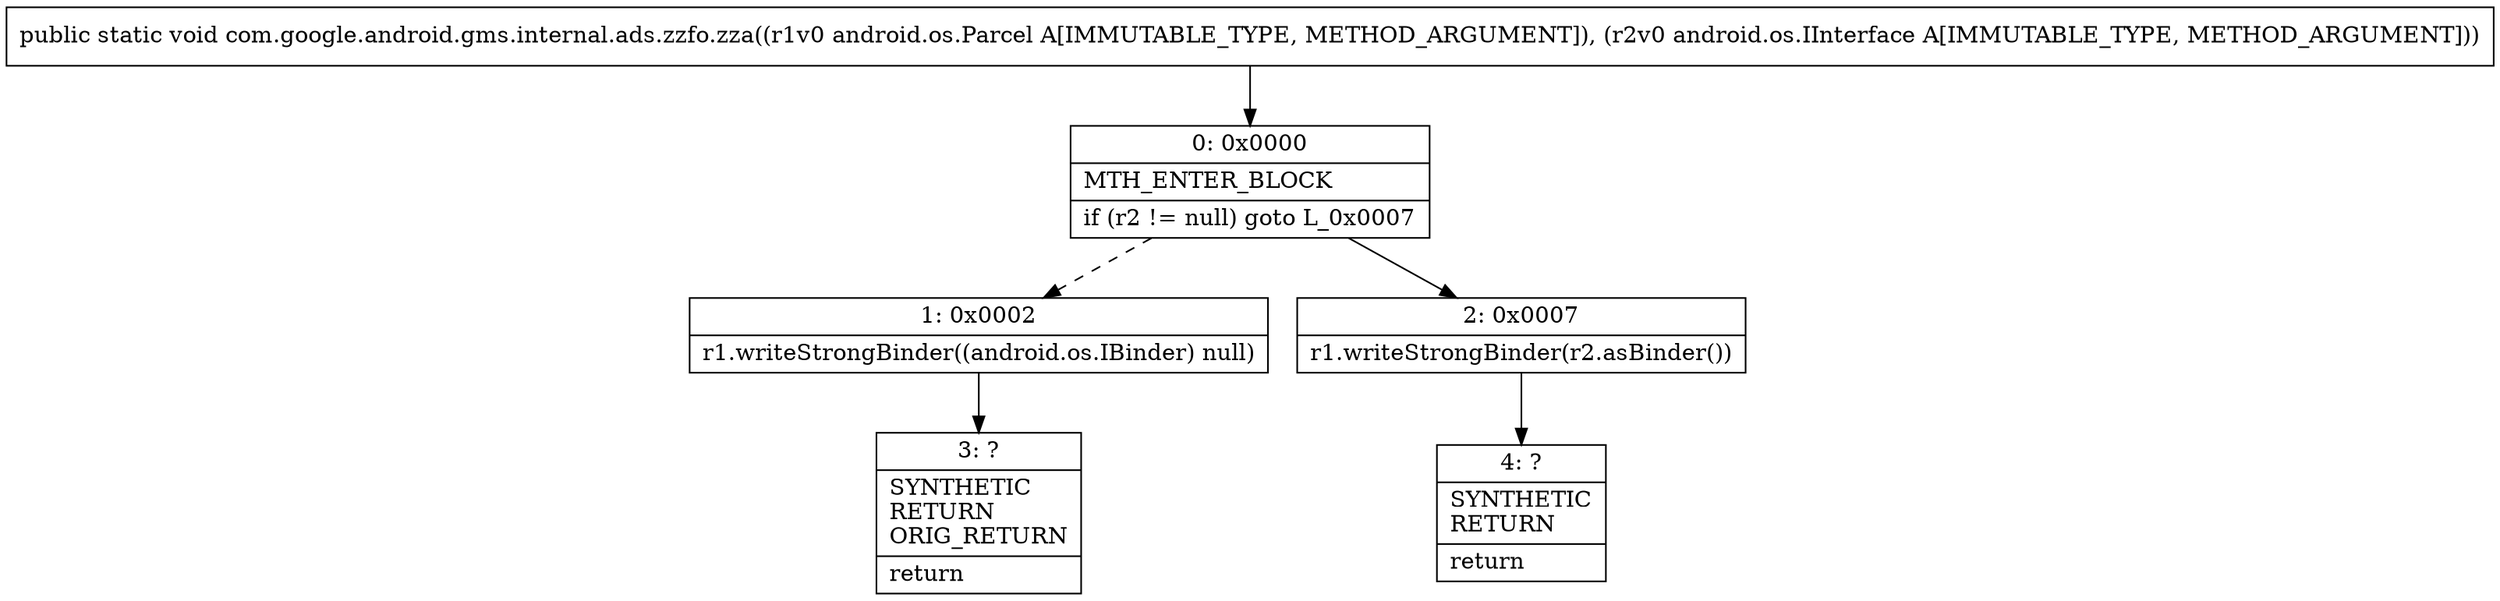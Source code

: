 digraph "CFG forcom.google.android.gms.internal.ads.zzfo.zza(Landroid\/os\/Parcel;Landroid\/os\/IInterface;)V" {
Node_0 [shape=record,label="{0\:\ 0x0000|MTH_ENTER_BLOCK\l|if (r2 != null) goto L_0x0007\l}"];
Node_1 [shape=record,label="{1\:\ 0x0002|r1.writeStrongBinder((android.os.IBinder) null)\l}"];
Node_2 [shape=record,label="{2\:\ 0x0007|r1.writeStrongBinder(r2.asBinder())\l}"];
Node_3 [shape=record,label="{3\:\ ?|SYNTHETIC\lRETURN\lORIG_RETURN\l|return\l}"];
Node_4 [shape=record,label="{4\:\ ?|SYNTHETIC\lRETURN\l|return\l}"];
MethodNode[shape=record,label="{public static void com.google.android.gms.internal.ads.zzfo.zza((r1v0 android.os.Parcel A[IMMUTABLE_TYPE, METHOD_ARGUMENT]), (r2v0 android.os.IInterface A[IMMUTABLE_TYPE, METHOD_ARGUMENT])) }"];
MethodNode -> Node_0;
Node_0 -> Node_1[style=dashed];
Node_0 -> Node_2;
Node_1 -> Node_3;
Node_2 -> Node_4;
}

